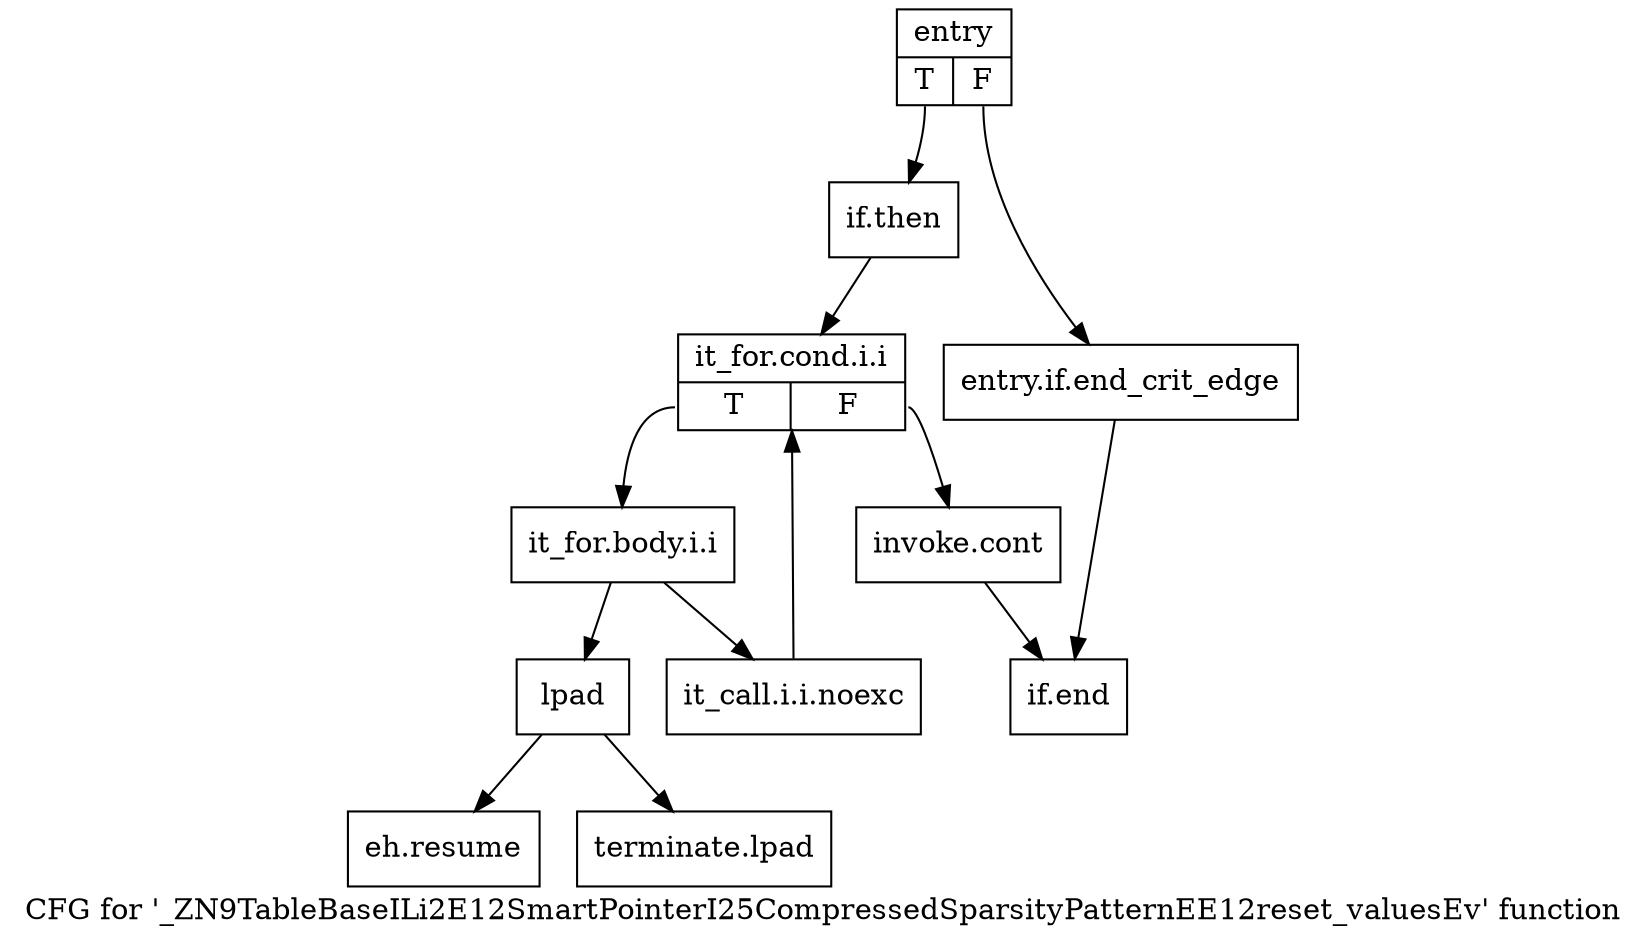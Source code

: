 digraph "CFG for '_ZN9TableBaseILi2E12SmartPointerI25CompressedSparsityPatternEE12reset_valuesEv' function" {
	label="CFG for '_ZN9TableBaseILi2E12SmartPointerI25CompressedSparsityPatternEE12reset_valuesEv' function";

	Node0x2e83ab0 [shape=record,label="{entry|{<s0>T|<s1>F}}"];
	Node0x2e83ab0:s0 -> Node0x2e83b50;
	Node0x2e83ab0:s1 -> Node0x2e83b00;
	Node0x2e83b00 [shape=record,label="{entry.if.end_crit_edge}"];
	Node0x2e83b00 -> Node0x2e83d30;
	Node0x2e83b50 [shape=record,label="{if.then}"];
	Node0x2e83b50 -> Node0x2e83ba0;
	Node0x2e83ba0 [shape=record,label="{it_for.cond.i.i|{<s0>T|<s1>F}}"];
	Node0x2e83ba0:s0 -> Node0x2e83bf0;
	Node0x2e83ba0:s1 -> Node0x2e83c90;
	Node0x2e83bf0 [shape=record,label="{it_for.body.i.i}"];
	Node0x2e83bf0 -> Node0x2e83c40;
	Node0x2e83bf0 -> Node0x2e83ce0;
	Node0x2e83c40 [shape=record,label="{it_call.i.i.noexc}"];
	Node0x2e83c40 -> Node0x2e83ba0;
	Node0x2e83c90 [shape=record,label="{invoke.cont}"];
	Node0x2e83c90 -> Node0x2e83d30;
	Node0x2e83ce0 [shape=record,label="{lpad}"];
	Node0x2e83ce0 -> Node0x2e83d80;
	Node0x2e83ce0 -> Node0x2e83dd0;
	Node0x2e83d30 [shape=record,label="{if.end}"];
	Node0x2e83d80 [shape=record,label="{eh.resume}"];
	Node0x2e83dd0 [shape=record,label="{terminate.lpad}"];
}
